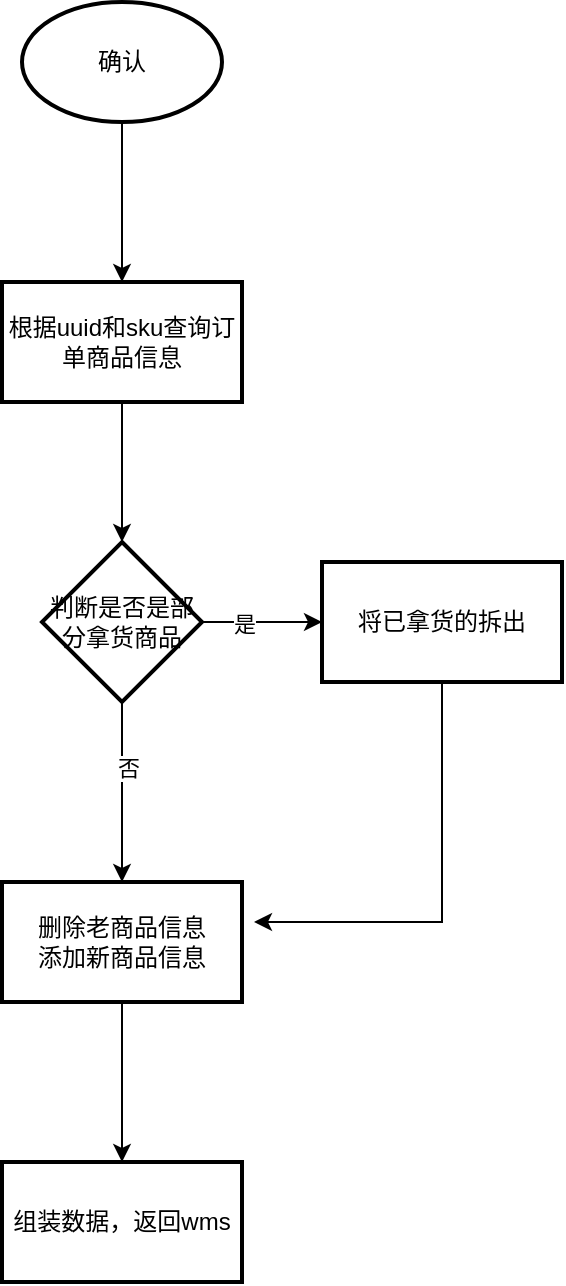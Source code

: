 <mxfile version="22.1.7" type="github">
  <diagram name="第 1 页" id="bHZ9tbYM5ysoylyOXRkc">
    <mxGraphModel dx="1050" dy="542" grid="1" gridSize="10" guides="1" tooltips="1" connect="1" arrows="1" fold="1" page="1" pageScale="1" pageWidth="827" pageHeight="1169" math="0" shadow="0">
      <root>
        <mxCell id="0" />
        <mxCell id="1" parent="0" />
        <mxCell id="2qdwkHMyEG_etYDa020W-3" value="" style="edgeStyle=orthogonalEdgeStyle;rounded=0;orthogonalLoop=1;jettySize=auto;html=1;" parent="1" source="2qdwkHMyEG_etYDa020W-1" target="2qdwkHMyEG_etYDa020W-2" edge="1">
          <mxGeometry relative="1" as="geometry" />
        </mxCell>
        <mxCell id="2qdwkHMyEG_etYDa020W-1" value="确认" style="strokeWidth=2;html=1;shape=mxgraph.flowchart.start_1;whiteSpace=wrap;" parent="1" vertex="1">
          <mxGeometry x="364" y="80" width="100" height="60" as="geometry" />
        </mxCell>
        <mxCell id="zcLDfy7w5oOfBzAk3oKw-2" value="" style="edgeStyle=orthogonalEdgeStyle;rounded=0;orthogonalLoop=1;jettySize=auto;html=1;" edge="1" parent="1" source="2qdwkHMyEG_etYDa020W-2" target="zcLDfy7w5oOfBzAk3oKw-1">
          <mxGeometry relative="1" as="geometry" />
        </mxCell>
        <mxCell id="2qdwkHMyEG_etYDa020W-2" value="根据uuid和sku查询订单商品信息" style="whiteSpace=wrap;html=1;strokeWidth=2;" parent="1" vertex="1">
          <mxGeometry x="354" y="220" width="120" height="60" as="geometry" />
        </mxCell>
        <mxCell id="zcLDfy7w5oOfBzAk3oKw-4" value="" style="edgeStyle=orthogonalEdgeStyle;rounded=0;orthogonalLoop=1;jettySize=auto;html=1;" edge="1" parent="1" source="zcLDfy7w5oOfBzAk3oKw-1" target="zcLDfy7w5oOfBzAk3oKw-3">
          <mxGeometry relative="1" as="geometry" />
        </mxCell>
        <mxCell id="zcLDfy7w5oOfBzAk3oKw-5" value="是" style="edgeLabel;html=1;align=center;verticalAlign=middle;resizable=0;points=[];" vertex="1" connectable="0" parent="zcLDfy7w5oOfBzAk3oKw-4">
          <mxGeometry x="-0.307" y="-1" relative="1" as="geometry">
            <mxPoint as="offset" />
          </mxGeometry>
        </mxCell>
        <mxCell id="zcLDfy7w5oOfBzAk3oKw-7" value="" style="edgeStyle=orthogonalEdgeStyle;rounded=0;orthogonalLoop=1;jettySize=auto;html=1;" edge="1" parent="1" source="zcLDfy7w5oOfBzAk3oKw-1" target="zcLDfy7w5oOfBzAk3oKw-6">
          <mxGeometry relative="1" as="geometry" />
        </mxCell>
        <mxCell id="zcLDfy7w5oOfBzAk3oKw-8" value="否" style="edgeLabel;html=1;align=center;verticalAlign=middle;resizable=0;points=[];" vertex="1" connectable="0" parent="zcLDfy7w5oOfBzAk3oKw-7">
          <mxGeometry x="-0.28" y="3" relative="1" as="geometry">
            <mxPoint as="offset" />
          </mxGeometry>
        </mxCell>
        <mxCell id="zcLDfy7w5oOfBzAk3oKw-1" value="判断是否是部分拿货商品" style="rhombus;whiteSpace=wrap;html=1;strokeWidth=2;" vertex="1" parent="1">
          <mxGeometry x="374" y="350" width="80" height="80" as="geometry" />
        </mxCell>
        <mxCell id="zcLDfy7w5oOfBzAk3oKw-9" style="edgeStyle=orthogonalEdgeStyle;rounded=0;orthogonalLoop=1;jettySize=auto;html=1;" edge="1" parent="1" source="zcLDfy7w5oOfBzAk3oKw-3">
          <mxGeometry relative="1" as="geometry">
            <mxPoint x="480" y="540" as="targetPoint" />
            <Array as="points">
              <mxPoint x="574" y="540" />
            </Array>
          </mxGeometry>
        </mxCell>
        <mxCell id="zcLDfy7w5oOfBzAk3oKw-3" value="将已拿货的拆出" style="whiteSpace=wrap;html=1;strokeWidth=2;" vertex="1" parent="1">
          <mxGeometry x="514" y="360" width="120" height="60" as="geometry" />
        </mxCell>
        <mxCell id="zcLDfy7w5oOfBzAk3oKw-11" value="" style="edgeStyle=orthogonalEdgeStyle;rounded=0;orthogonalLoop=1;jettySize=auto;html=1;" edge="1" parent="1" source="zcLDfy7w5oOfBzAk3oKw-6" target="zcLDfy7w5oOfBzAk3oKw-10">
          <mxGeometry relative="1" as="geometry" />
        </mxCell>
        <mxCell id="zcLDfy7w5oOfBzAk3oKw-6" value="删除老商品信息&lt;br&gt;添加新商品信息" style="whiteSpace=wrap;html=1;strokeWidth=2;" vertex="1" parent="1">
          <mxGeometry x="354" y="520" width="120" height="60" as="geometry" />
        </mxCell>
        <mxCell id="zcLDfy7w5oOfBzAk3oKw-10" value="组装数据，返回wms" style="whiteSpace=wrap;html=1;strokeWidth=2;" vertex="1" parent="1">
          <mxGeometry x="354" y="660" width="120" height="60" as="geometry" />
        </mxCell>
      </root>
    </mxGraphModel>
  </diagram>
</mxfile>
